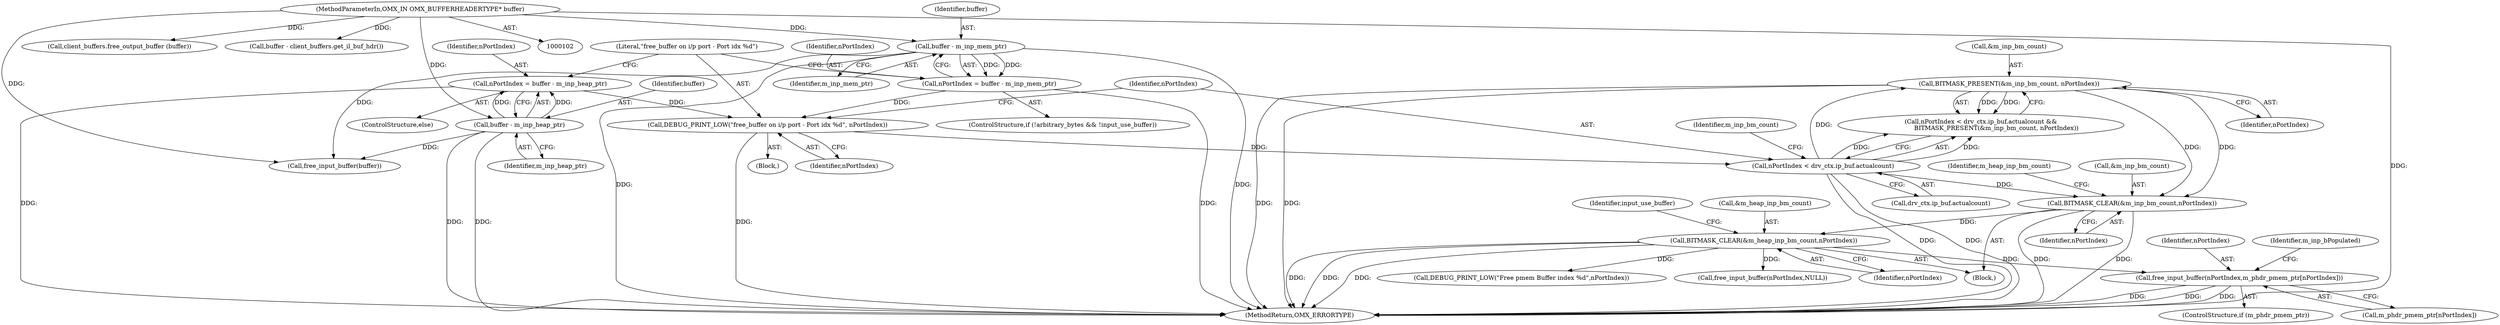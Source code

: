 digraph "0_Android_46e305be6e670a5a0041b0b4861122a0f1aabefa_0@array" {
"1000275" [label="(Call,free_input_buffer(nPortIndex,m_phdr_pmem_ptr[nPortIndex]))"];
"1000250" [label="(Call,BITMASK_CLEAR(&m_heap_inp_bm_count,nPortIndex))"];
"1000246" [label="(Call,BITMASK_CLEAR(&m_inp_bm_count,nPortIndex))"];
"1000241" [label="(Call,BITMASK_PRESENT(&m_inp_bm_count, nPortIndex))"];
"1000234" [label="(Call,nPortIndex < drv_ctx.ip_buf.actualcount)"];
"1000229" [label="(Call,DEBUG_PRINT_LOW(\"free_buffer on i/p port - Port idx %d\", nPortIndex))"];
"1000224" [label="(Call,nPortIndex = buffer - m_inp_heap_ptr)"];
"1000226" [label="(Call,buffer - m_inp_heap_ptr)"];
"1000105" [label="(MethodParameterIn,OMX_IN OMX_BUFFERHEADERTYPE* buffer)"];
"1000218" [label="(Call,nPortIndex = buffer - m_inp_mem_ptr)"];
"1000220" [label="(Call,buffer - m_inp_mem_ptr)"];
"1000441" [label="(MethodReturn,OMX_ERRORTYPE)"];
"1000281" [label="(Call,free_input_buffer(nPortIndex,NULL))"];
"1000273" [label="(ControlStructure,if (m_phdr_pmem_ptr))"];
"1000241" [label="(Call,BITMASK_PRESENT(&m_inp_bm_count, nPortIndex))"];
"1000243" [label="(Identifier,m_inp_bm_count)"];
"1000219" [label="(Identifier,nPortIndex)"];
"1000275" [label="(Call,free_input_buffer(nPortIndex,m_phdr_pmem_ptr[nPortIndex]))"];
"1000276" [label="(Identifier,nPortIndex)"];
"1000288" [label="(Identifier,m_inp_bPopulated)"];
"1000242" [label="(Call,&m_inp_bm_count)"];
"1000231" [label="(Identifier,nPortIndex)"];
"1000230" [label="(Literal,\"free_buffer on i/p port - Port idx %d\")"];
"1000223" [label="(ControlStructure,else)"];
"1000229" [label="(Call,DEBUG_PRINT_LOW(\"free_buffer on i/p port - Port idx %d\", nPortIndex))"];
"1000251" [label="(Call,&m_heap_inp_bm_count)"];
"1000245" [label="(Block,)"];
"1000235" [label="(Identifier,nPortIndex)"];
"1000227" [label="(Identifier,buffer)"];
"1000222" [label="(Identifier,m_inp_mem_ptr)"];
"1000218" [label="(Call,nPortIndex = buffer - m_inp_mem_ptr)"];
"1000256" [label="(Identifier,input_use_buffer)"];
"1000233" [label="(Call,nPortIndex < drv_ctx.ip_buf.actualcount &&\n                BITMASK_PRESENT(&m_inp_bm_count, nPortIndex))"];
"1000249" [label="(Identifier,nPortIndex)"];
"1000252" [label="(Identifier,m_heap_inp_bm_count)"];
"1000361" [label="(Call,client_buffers.free_output_buffer (buffer))"];
"1000225" [label="(Identifier,nPortIndex)"];
"1000224" [label="(Call,nPortIndex = buffer - m_inp_heap_ptr)"];
"1000221" [label="(Identifier,buffer)"];
"1000226" [label="(Call,buffer - m_inp_heap_ptr)"];
"1000244" [label="(Identifier,nPortIndex)"];
"1000253" [label="(Identifier,nPortIndex)"];
"1000236" [label="(Call,drv_ctx.ip_buf.actualcount)"];
"1000334" [label="(Call,buffer - client_buffers.get_il_buf_hdr())"];
"1000246" [label="(Call,BITMASK_CLEAR(&m_inp_bm_count,nPortIndex))"];
"1000212" [label="(ControlStructure,if (!arbitrary_bytes && !input_use_buffer))"];
"1000105" [label="(MethodParameterIn,OMX_IN OMX_BUFFERHEADERTYPE* buffer)"];
"1000220" [label="(Call,buffer - m_inp_mem_ptr)"];
"1000285" [label="(Call,free_input_buffer(buffer))"];
"1000228" [label="(Identifier,m_inp_heap_ptr)"];
"1000247" [label="(Call,&m_inp_bm_count)"];
"1000259" [label="(Call,DEBUG_PRINT_LOW(\"Free pmem Buffer index %d\",nPortIndex))"];
"1000234" [label="(Call,nPortIndex < drv_ctx.ip_buf.actualcount)"];
"1000277" [label="(Call,m_phdr_pmem_ptr[nPortIndex])"];
"1000250" [label="(Call,BITMASK_CLEAR(&m_heap_inp_bm_count,nPortIndex))"];
"1000211" [label="(Block,)"];
"1000275" -> "1000273"  [label="AST: "];
"1000275" -> "1000277"  [label="CFG: "];
"1000276" -> "1000275"  [label="AST: "];
"1000277" -> "1000275"  [label="AST: "];
"1000288" -> "1000275"  [label="CFG: "];
"1000275" -> "1000441"  [label="DDG: "];
"1000275" -> "1000441"  [label="DDG: "];
"1000275" -> "1000441"  [label="DDG: "];
"1000250" -> "1000275"  [label="DDG: "];
"1000250" -> "1000245"  [label="AST: "];
"1000250" -> "1000253"  [label="CFG: "];
"1000251" -> "1000250"  [label="AST: "];
"1000253" -> "1000250"  [label="AST: "];
"1000256" -> "1000250"  [label="CFG: "];
"1000250" -> "1000441"  [label="DDG: "];
"1000250" -> "1000441"  [label="DDG: "];
"1000250" -> "1000441"  [label="DDG: "];
"1000246" -> "1000250"  [label="DDG: "];
"1000250" -> "1000259"  [label="DDG: "];
"1000250" -> "1000281"  [label="DDG: "];
"1000246" -> "1000245"  [label="AST: "];
"1000246" -> "1000249"  [label="CFG: "];
"1000247" -> "1000246"  [label="AST: "];
"1000249" -> "1000246"  [label="AST: "];
"1000252" -> "1000246"  [label="CFG: "];
"1000246" -> "1000441"  [label="DDG: "];
"1000246" -> "1000441"  [label="DDG: "];
"1000241" -> "1000246"  [label="DDG: "];
"1000241" -> "1000246"  [label="DDG: "];
"1000234" -> "1000246"  [label="DDG: "];
"1000241" -> "1000233"  [label="AST: "];
"1000241" -> "1000244"  [label="CFG: "];
"1000242" -> "1000241"  [label="AST: "];
"1000244" -> "1000241"  [label="AST: "];
"1000233" -> "1000241"  [label="CFG: "];
"1000241" -> "1000441"  [label="DDG: "];
"1000241" -> "1000441"  [label="DDG: "];
"1000241" -> "1000233"  [label="DDG: "];
"1000241" -> "1000233"  [label="DDG: "];
"1000234" -> "1000241"  [label="DDG: "];
"1000234" -> "1000233"  [label="AST: "];
"1000234" -> "1000236"  [label="CFG: "];
"1000235" -> "1000234"  [label="AST: "];
"1000236" -> "1000234"  [label="AST: "];
"1000243" -> "1000234"  [label="CFG: "];
"1000233" -> "1000234"  [label="CFG: "];
"1000234" -> "1000441"  [label="DDG: "];
"1000234" -> "1000441"  [label="DDG: "];
"1000234" -> "1000233"  [label="DDG: "];
"1000234" -> "1000233"  [label="DDG: "];
"1000229" -> "1000234"  [label="DDG: "];
"1000229" -> "1000211"  [label="AST: "];
"1000229" -> "1000231"  [label="CFG: "];
"1000230" -> "1000229"  [label="AST: "];
"1000231" -> "1000229"  [label="AST: "];
"1000235" -> "1000229"  [label="CFG: "];
"1000229" -> "1000441"  [label="DDG: "];
"1000224" -> "1000229"  [label="DDG: "];
"1000218" -> "1000229"  [label="DDG: "];
"1000224" -> "1000223"  [label="AST: "];
"1000224" -> "1000226"  [label="CFG: "];
"1000225" -> "1000224"  [label="AST: "];
"1000226" -> "1000224"  [label="AST: "];
"1000230" -> "1000224"  [label="CFG: "];
"1000224" -> "1000441"  [label="DDG: "];
"1000226" -> "1000224"  [label="DDG: "];
"1000226" -> "1000224"  [label="DDG: "];
"1000226" -> "1000228"  [label="CFG: "];
"1000227" -> "1000226"  [label="AST: "];
"1000228" -> "1000226"  [label="AST: "];
"1000226" -> "1000441"  [label="DDG: "];
"1000226" -> "1000441"  [label="DDG: "];
"1000105" -> "1000226"  [label="DDG: "];
"1000226" -> "1000285"  [label="DDG: "];
"1000105" -> "1000102"  [label="AST: "];
"1000105" -> "1000441"  [label="DDG: "];
"1000105" -> "1000220"  [label="DDG: "];
"1000105" -> "1000285"  [label="DDG: "];
"1000105" -> "1000334"  [label="DDG: "];
"1000105" -> "1000361"  [label="DDG: "];
"1000218" -> "1000212"  [label="AST: "];
"1000218" -> "1000220"  [label="CFG: "];
"1000219" -> "1000218"  [label="AST: "];
"1000220" -> "1000218"  [label="AST: "];
"1000230" -> "1000218"  [label="CFG: "];
"1000218" -> "1000441"  [label="DDG: "];
"1000220" -> "1000218"  [label="DDG: "];
"1000220" -> "1000218"  [label="DDG: "];
"1000220" -> "1000222"  [label="CFG: "];
"1000221" -> "1000220"  [label="AST: "];
"1000222" -> "1000220"  [label="AST: "];
"1000220" -> "1000441"  [label="DDG: "];
"1000220" -> "1000441"  [label="DDG: "];
"1000220" -> "1000285"  [label="DDG: "];
}
